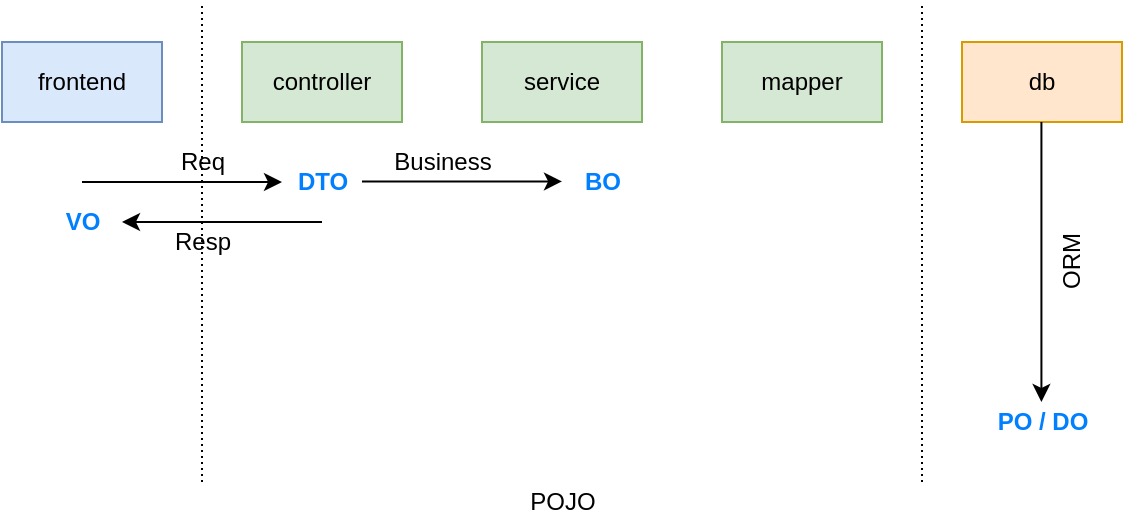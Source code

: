 <mxfile version="24.6.1" type="device">
  <diagram name="POJO" id="p5r1F2tAwdK742lIiR6g">
    <mxGraphModel dx="892" dy="505" grid="1" gridSize="10" guides="1" tooltips="1" connect="1" arrows="1" fold="1" page="0" pageScale="1" pageWidth="827" pageHeight="1169" math="0" shadow="0">
      <root>
        <mxCell id="0" />
        <mxCell id="1" parent="0" />
        <mxCell id="q5IU_9JJRUaNob7kESPS-15" value="" style="endArrow=none;html=1;rounded=0;dashed=1;dashPattern=1 2;" edge="1" parent="1">
          <mxGeometry width="50" height="50" relative="1" as="geometry">
            <mxPoint x="140" y="340" as="sourcePoint" />
            <mxPoint x="140" y="100" as="targetPoint" />
          </mxGeometry>
        </mxCell>
        <mxCell id="q5IU_9JJRUaNob7kESPS-1" value="frontend" style="rounded=0;whiteSpace=wrap;html=1;fillColor=#dae8fc;strokeColor=#6c8ebf;" vertex="1" parent="1">
          <mxGeometry x="40" y="120" width="80" height="40" as="geometry" />
        </mxCell>
        <mxCell id="q5IU_9JJRUaNob7kESPS-2" value="controller" style="rounded=0;whiteSpace=wrap;html=1;fillColor=#d5e8d4;strokeColor=#82b366;" vertex="1" parent="1">
          <mxGeometry x="160" y="120" width="80" height="40" as="geometry" />
        </mxCell>
        <mxCell id="q5IU_9JJRUaNob7kESPS-3" value="service" style="rounded=0;whiteSpace=wrap;html=1;fillColor=#d5e8d4;strokeColor=#82b366;" vertex="1" parent="1">
          <mxGeometry x="280" y="120" width="80" height="40" as="geometry" />
        </mxCell>
        <mxCell id="q5IU_9JJRUaNob7kESPS-4" value="mapper" style="rounded=0;whiteSpace=wrap;html=1;fillColor=#d5e8d4;strokeColor=#82b366;" vertex="1" parent="1">
          <mxGeometry x="400" y="120" width="80" height="40" as="geometry" />
        </mxCell>
        <mxCell id="q5IU_9JJRUaNob7kESPS-5" value="db" style="rounded=0;whiteSpace=wrap;html=1;fillColor=#ffe6cc;strokeColor=#d79b00;" vertex="1" parent="1">
          <mxGeometry x="520" y="120" width="80" height="40" as="geometry" />
        </mxCell>
        <mxCell id="q5IU_9JJRUaNob7kESPS-6" value="POJO" style="text;html=1;align=center;verticalAlign=middle;resizable=0;points=[];autosize=1;strokeColor=none;fillColor=none;spacing=0;" vertex="1" parent="1">
          <mxGeometry x="295" y="340" width="50" height="20" as="geometry" />
        </mxCell>
        <mxCell id="q5IU_9JJRUaNob7kESPS-7" value="ORM" style="text;html=1;align=center;verticalAlign=middle;resizable=0;points=[];autosize=1;strokeColor=none;fillColor=none;spacing=0;horizontal=0;" vertex="1" parent="1">
          <mxGeometry x="550" y="220" width="50" height="20" as="geometry" />
        </mxCell>
        <mxCell id="q5IU_9JJRUaNob7kESPS-8" value="&lt;b&gt;&lt;font color=&quot;#007fff&quot;&gt;PO / DO&lt;/font&gt;&lt;/b&gt;" style="text;html=1;align=center;verticalAlign=middle;resizable=0;points=[];autosize=1;strokeColor=none;fillColor=none;spacing=0;" vertex="1" parent="1">
          <mxGeometry x="530" y="300" width="60" height="20" as="geometry" />
        </mxCell>
        <mxCell id="q5IU_9JJRUaNob7kESPS-9" value="" style="endArrow=classic;html=1;rounded=0;" edge="1" parent="1">
          <mxGeometry width="50" height="50" relative="1" as="geometry">
            <mxPoint x="559.71" y="160" as="sourcePoint" />
            <mxPoint x="559.71" y="300" as="targetPoint" />
          </mxGeometry>
        </mxCell>
        <mxCell id="q5IU_9JJRUaNob7kESPS-10" value="" style="endArrow=classic;html=1;rounded=0;" edge="1" parent="1">
          <mxGeometry width="50" height="50" relative="1" as="geometry">
            <mxPoint x="80" y="190" as="sourcePoint" />
            <mxPoint x="180" y="190" as="targetPoint" />
          </mxGeometry>
        </mxCell>
        <mxCell id="q5IU_9JJRUaNob7kESPS-11" value="" style="endArrow=classic;html=1;rounded=0;" edge="1" parent="1">
          <mxGeometry width="50" height="50" relative="1" as="geometry">
            <mxPoint x="200" y="210" as="sourcePoint" />
            <mxPoint x="100" y="210" as="targetPoint" />
          </mxGeometry>
        </mxCell>
        <mxCell id="q5IU_9JJRUaNob7kESPS-12" value="Req" style="text;html=1;align=center;verticalAlign=middle;resizable=0;points=[];autosize=1;strokeColor=none;fillColor=none;spacing=0;" vertex="1" parent="1">
          <mxGeometry x="120" y="170" width="40" height="20" as="geometry" />
        </mxCell>
        <mxCell id="q5IU_9JJRUaNob7kESPS-13" value="Resp" style="text;html=1;align=center;verticalAlign=middle;resizable=0;points=[];autosize=1;strokeColor=none;fillColor=none;spacing=0;" vertex="1" parent="1">
          <mxGeometry x="115" y="210" width="50" height="20" as="geometry" />
        </mxCell>
        <mxCell id="q5IU_9JJRUaNob7kESPS-16" value="" style="endArrow=none;html=1;rounded=0;dashed=1;dashPattern=1 2;" edge="1" parent="1">
          <mxGeometry width="50" height="50" relative="1" as="geometry">
            <mxPoint x="500" y="340" as="sourcePoint" />
            <mxPoint x="500" y="100" as="targetPoint" />
          </mxGeometry>
        </mxCell>
        <mxCell id="q5IU_9JJRUaNob7kESPS-17" value="&lt;b&gt;&lt;font color=&quot;#007fff&quot;&gt;DTO&lt;/font&gt;&lt;/b&gt;" style="text;html=1;align=center;verticalAlign=middle;resizable=0;points=[];autosize=1;strokeColor=none;fillColor=none;spacing=0;" vertex="1" parent="1">
          <mxGeometry x="180" y="180" width="40" height="20" as="geometry" />
        </mxCell>
        <mxCell id="q5IU_9JJRUaNob7kESPS-18" value="&lt;b&gt;&lt;font color=&quot;#007fff&quot;&gt;VO&lt;/font&gt;&lt;/b&gt;" style="text;html=1;align=center;verticalAlign=middle;resizable=0;points=[];autosize=1;strokeColor=none;fillColor=none;spacing=0;" vertex="1" parent="1">
          <mxGeometry x="60" y="200" width="40" height="20" as="geometry" />
        </mxCell>
        <mxCell id="q5IU_9JJRUaNob7kESPS-22" value="" style="endArrow=classic;html=1;rounded=0;" edge="1" parent="1">
          <mxGeometry width="50" height="50" relative="1" as="geometry">
            <mxPoint x="220" y="189.71" as="sourcePoint" />
            <mxPoint x="320" y="189.71" as="targetPoint" />
          </mxGeometry>
        </mxCell>
        <mxCell id="q5IU_9JJRUaNob7kESPS-23" value="&lt;b&gt;&lt;font color=&quot;#007fff&quot;&gt;BO&lt;/font&gt;&lt;/b&gt;" style="text;html=1;align=center;verticalAlign=middle;resizable=0;points=[];autosize=1;strokeColor=none;fillColor=none;spacing=0;" vertex="1" parent="1">
          <mxGeometry x="320" y="180" width="40" height="20" as="geometry" />
        </mxCell>
        <mxCell id="q5IU_9JJRUaNob7kESPS-24" value="Business" style="text;html=1;align=center;verticalAlign=middle;resizable=0;points=[];autosize=1;strokeColor=none;fillColor=none;spacing=0;" vertex="1" parent="1">
          <mxGeometry x="225" y="170" width="70" height="20" as="geometry" />
        </mxCell>
      </root>
    </mxGraphModel>
  </diagram>
</mxfile>
